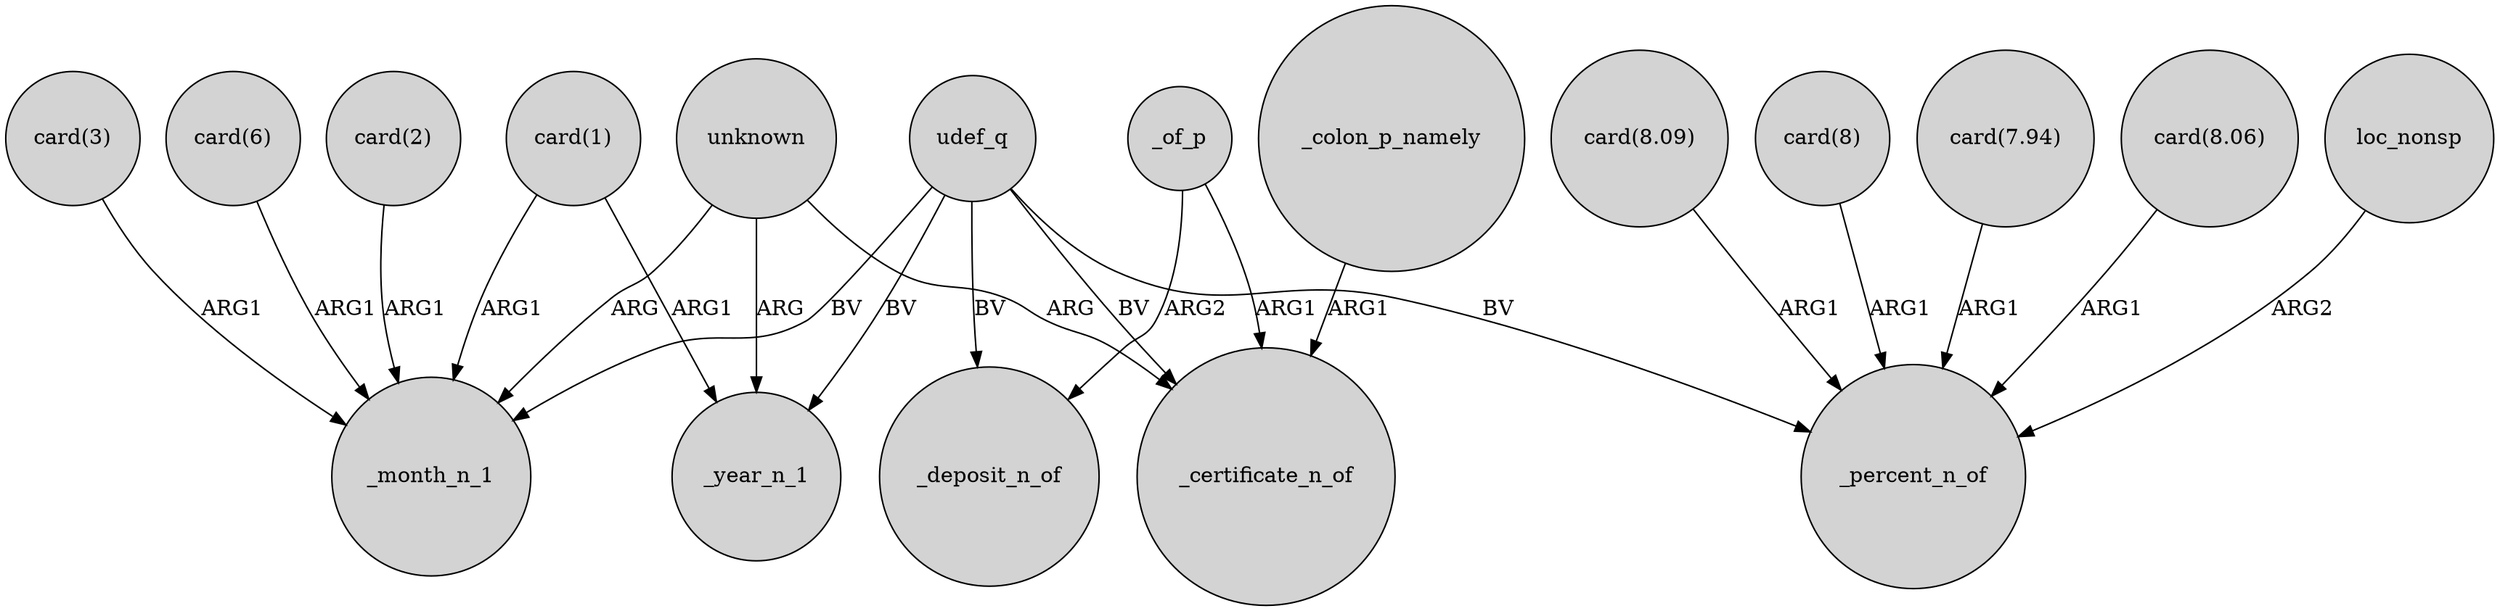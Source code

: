 digraph {
	node [shape=circle style=filled]
	unknown -> _certificate_n_of [label=ARG]
	"card(2)" -> _month_n_1 [label=ARG1]
	"card(1)" -> _month_n_1 [label=ARG1]
	"card(7.94)" -> _percent_n_of [label=ARG1]
	udef_q -> _certificate_n_of [label=BV]
	_of_p -> _certificate_n_of [label=ARG1]
	unknown -> _year_n_1 [label=ARG]
	udef_q -> _month_n_1 [label=BV]
	"card(8.06)" -> _percent_n_of [label=ARG1]
	udef_q -> _deposit_n_of [label=BV]
	unknown -> _month_n_1 [label=ARG]
	loc_nonsp -> _percent_n_of [label=ARG2]
	_of_p -> _deposit_n_of [label=ARG2]
	"card(8.09)" -> _percent_n_of [label=ARG1]
	_colon_p_namely -> _certificate_n_of [label=ARG1]
	"card(1)" -> _year_n_1 [label=ARG1]
	udef_q -> _year_n_1 [label=BV]
	"card(8)" -> _percent_n_of [label=ARG1]
	udef_q -> _percent_n_of [label=BV]
	"card(6)" -> _month_n_1 [label=ARG1]
	"card(3)" -> _month_n_1 [label=ARG1]
}
